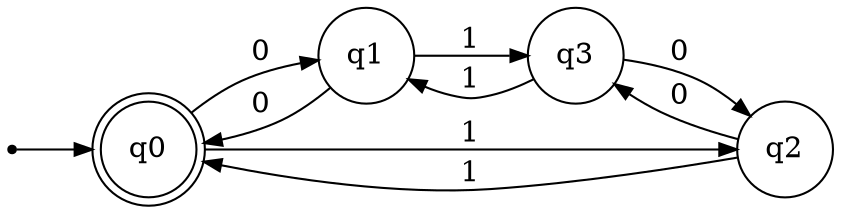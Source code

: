 digraph {
	ranksep=0.5 size="8, 8"
	rankdir=LR
	Initial [label="" fontsize=14.0 shape=point]
	q0 [fontsize=14.0 shape=doublecircle]
	q1 [fontsize=14.0 shape=circle]
	q2 [fontsize=14.0 shape=circle]
	q3 [fontsize=14.0 shape=circle]
	Initial -> q0 [arrowsize=0.85]
	q0 -> q1 [label=" 0 " arrowsize=0.85 fontsize=14.0]
	q0 -> q2 [label=" 1 " arrowsize=0.85 fontsize=14.0]
	q1 -> q0 [label=" 0 " arrowsize=0.85 fontsize=14.0]
	q1 -> q3 [label=" 1 " arrowsize=0.85 fontsize=14.0]
	q2 -> q3 [label=" 0 " arrowsize=0.85 fontsize=14.0]
	q2 -> q0 [label=" 1 " arrowsize=0.85 fontsize=14.0]
	q3 -> q2 [label=" 0 " arrowsize=0.85 fontsize=14.0]
	q3 -> q1 [label=" 1 " arrowsize=0.85 fontsize=14.0]
}
